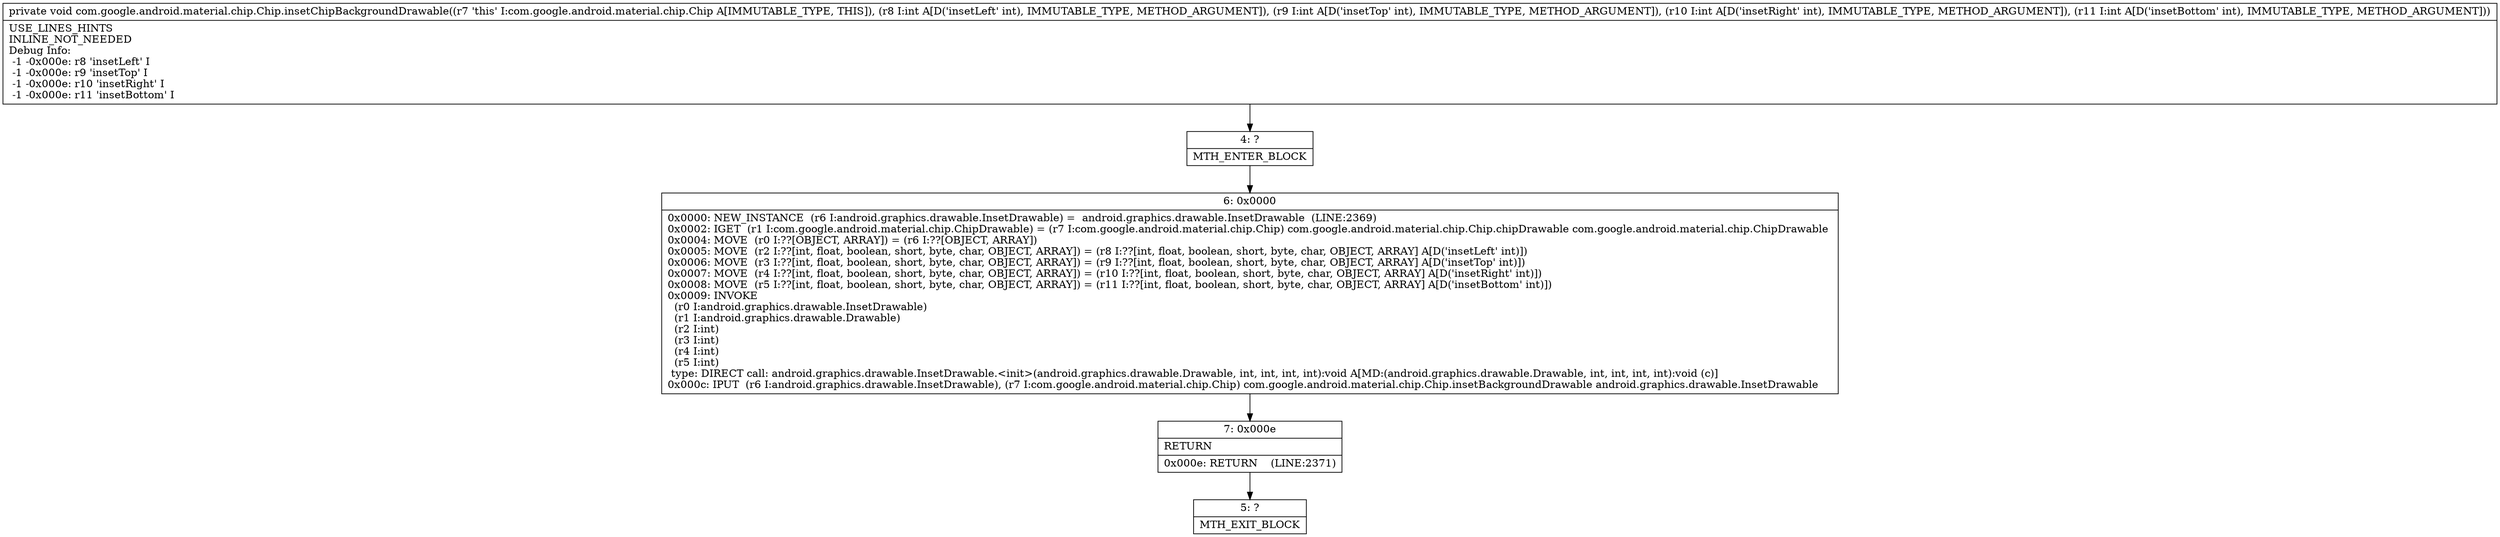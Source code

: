 digraph "CFG forcom.google.android.material.chip.Chip.insetChipBackgroundDrawable(IIII)V" {
Node_4 [shape=record,label="{4\:\ ?|MTH_ENTER_BLOCK\l}"];
Node_6 [shape=record,label="{6\:\ 0x0000|0x0000: NEW_INSTANCE  (r6 I:android.graphics.drawable.InsetDrawable) =  android.graphics.drawable.InsetDrawable  (LINE:2369)\l0x0002: IGET  (r1 I:com.google.android.material.chip.ChipDrawable) = (r7 I:com.google.android.material.chip.Chip) com.google.android.material.chip.Chip.chipDrawable com.google.android.material.chip.ChipDrawable \l0x0004: MOVE  (r0 I:??[OBJECT, ARRAY]) = (r6 I:??[OBJECT, ARRAY]) \l0x0005: MOVE  (r2 I:??[int, float, boolean, short, byte, char, OBJECT, ARRAY]) = (r8 I:??[int, float, boolean, short, byte, char, OBJECT, ARRAY] A[D('insetLeft' int)]) \l0x0006: MOVE  (r3 I:??[int, float, boolean, short, byte, char, OBJECT, ARRAY]) = (r9 I:??[int, float, boolean, short, byte, char, OBJECT, ARRAY] A[D('insetTop' int)]) \l0x0007: MOVE  (r4 I:??[int, float, boolean, short, byte, char, OBJECT, ARRAY]) = (r10 I:??[int, float, boolean, short, byte, char, OBJECT, ARRAY] A[D('insetRight' int)]) \l0x0008: MOVE  (r5 I:??[int, float, boolean, short, byte, char, OBJECT, ARRAY]) = (r11 I:??[int, float, boolean, short, byte, char, OBJECT, ARRAY] A[D('insetBottom' int)]) \l0x0009: INVOKE  \l  (r0 I:android.graphics.drawable.InsetDrawable)\l  (r1 I:android.graphics.drawable.Drawable)\l  (r2 I:int)\l  (r3 I:int)\l  (r4 I:int)\l  (r5 I:int)\l type: DIRECT call: android.graphics.drawable.InsetDrawable.\<init\>(android.graphics.drawable.Drawable, int, int, int, int):void A[MD:(android.graphics.drawable.Drawable, int, int, int, int):void (c)]\l0x000c: IPUT  (r6 I:android.graphics.drawable.InsetDrawable), (r7 I:com.google.android.material.chip.Chip) com.google.android.material.chip.Chip.insetBackgroundDrawable android.graphics.drawable.InsetDrawable \l}"];
Node_7 [shape=record,label="{7\:\ 0x000e|RETURN\l|0x000e: RETURN    (LINE:2371)\l}"];
Node_5 [shape=record,label="{5\:\ ?|MTH_EXIT_BLOCK\l}"];
MethodNode[shape=record,label="{private void com.google.android.material.chip.Chip.insetChipBackgroundDrawable((r7 'this' I:com.google.android.material.chip.Chip A[IMMUTABLE_TYPE, THIS]), (r8 I:int A[D('insetLeft' int), IMMUTABLE_TYPE, METHOD_ARGUMENT]), (r9 I:int A[D('insetTop' int), IMMUTABLE_TYPE, METHOD_ARGUMENT]), (r10 I:int A[D('insetRight' int), IMMUTABLE_TYPE, METHOD_ARGUMENT]), (r11 I:int A[D('insetBottom' int), IMMUTABLE_TYPE, METHOD_ARGUMENT]))  | USE_LINES_HINTS\lINLINE_NOT_NEEDED\lDebug Info:\l  \-1 \-0x000e: r8 'insetLeft' I\l  \-1 \-0x000e: r9 'insetTop' I\l  \-1 \-0x000e: r10 'insetRight' I\l  \-1 \-0x000e: r11 'insetBottom' I\l}"];
MethodNode -> Node_4;Node_4 -> Node_6;
Node_6 -> Node_7;
Node_7 -> Node_5;
}

